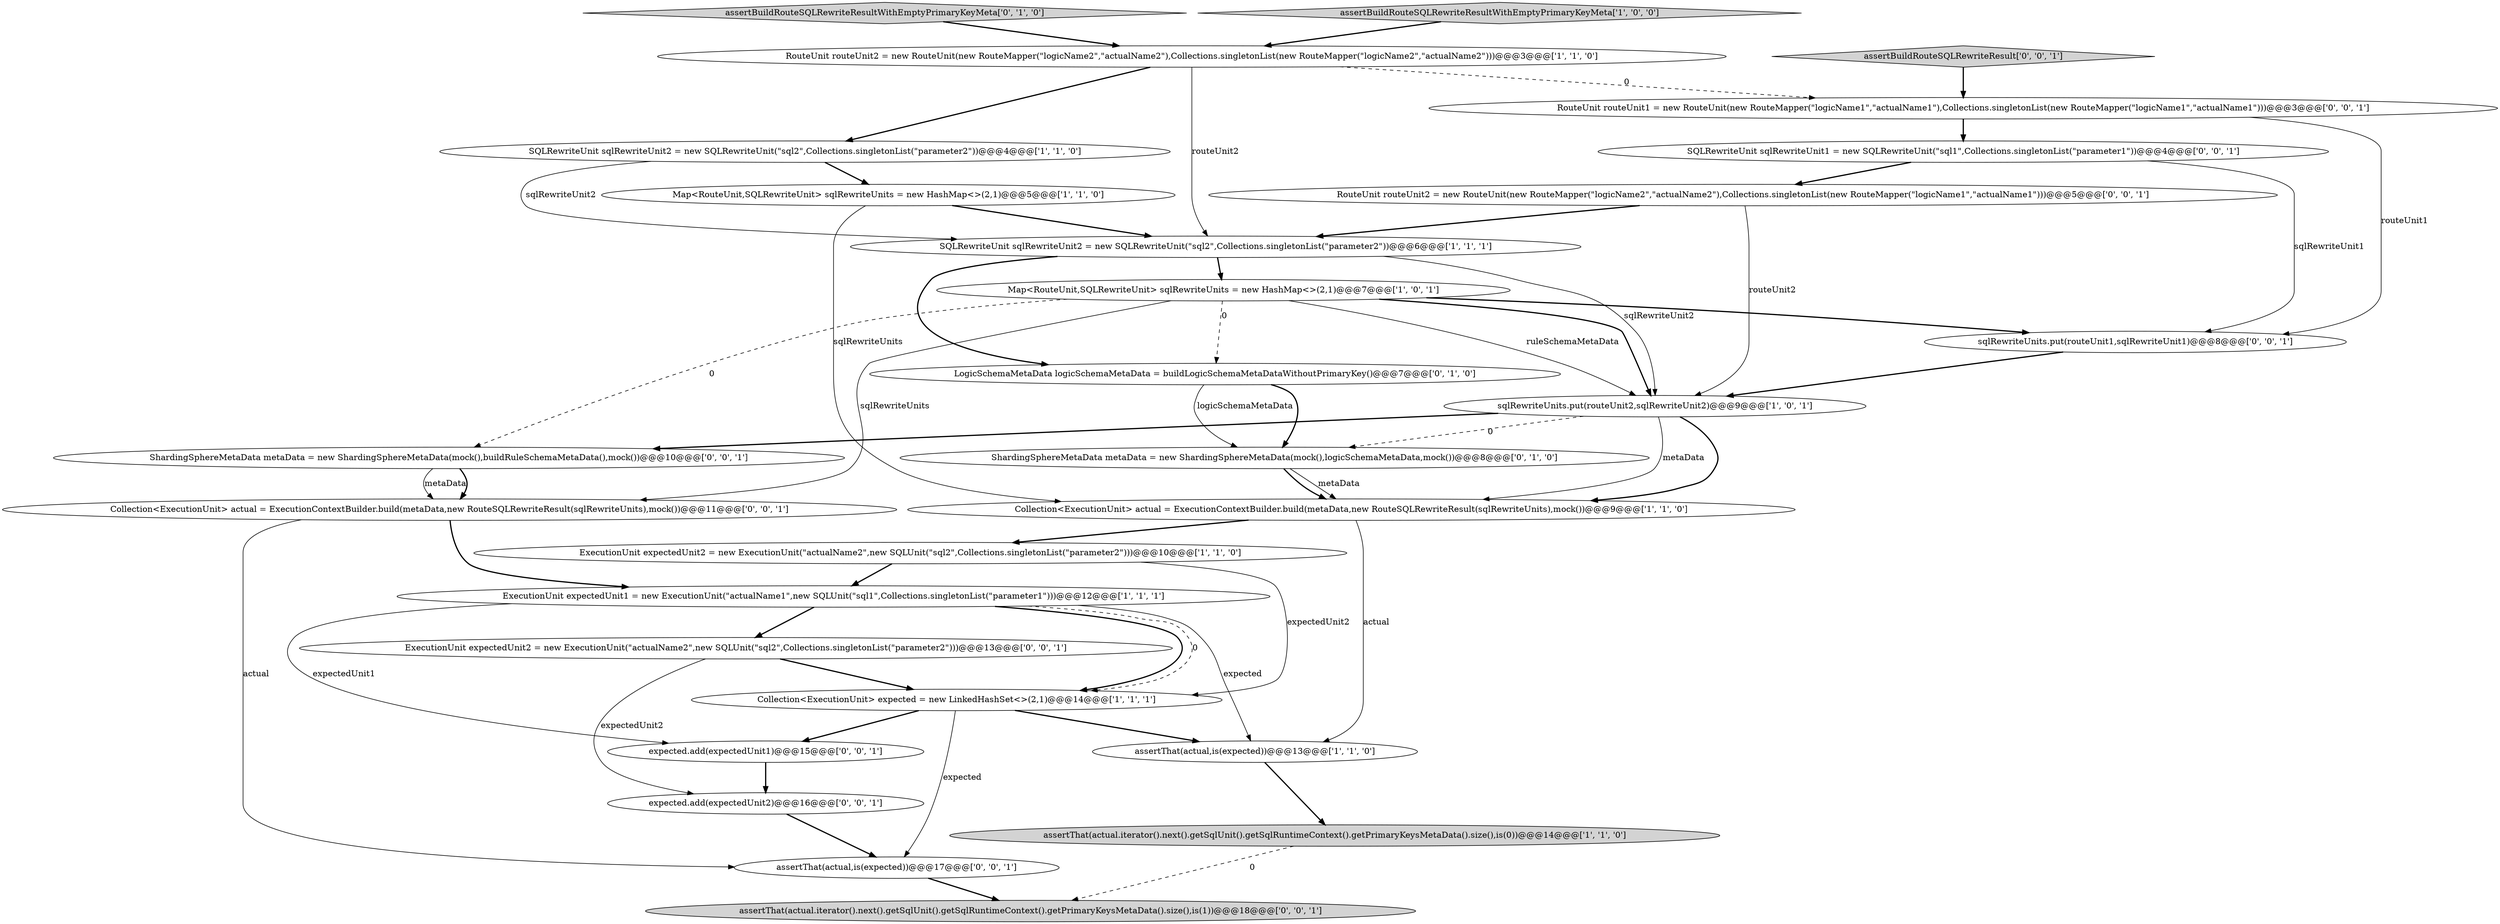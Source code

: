 digraph {
16 [style = filled, label = "RouteUnit routeUnit1 = new RouteUnit(new RouteMapper(\"logicName1\",\"actualName1\"),Collections.singletonList(new RouteMapper(\"logicName1\",\"actualName1\")))@@@3@@@['0', '0', '1']", fillcolor = white, shape = ellipse image = "AAA0AAABBB3BBB"];
9 [style = filled, label = "SQLRewriteUnit sqlRewriteUnit2 = new SQLRewriteUnit(\"sql2\",Collections.singletonList(\"parameter2\"))@@@6@@@['1', '1', '1']", fillcolor = white, shape = ellipse image = "AAA0AAABBB1BBB"];
7 [style = filled, label = "sqlRewriteUnits.put(routeUnit2,sqlRewriteUnit2)@@@9@@@['1', '0', '1']", fillcolor = white, shape = ellipse image = "AAA0AAABBB1BBB"];
2 [style = filled, label = "Collection<ExecutionUnit> expected = new LinkedHashSet<>(2,1)@@@14@@@['1', '1', '1']", fillcolor = white, shape = ellipse image = "AAA0AAABBB1BBB"];
10 [style = filled, label = "SQLRewriteUnit sqlRewriteUnit2 = new SQLRewriteUnit(\"sql2\",Collections.singletonList(\"parameter2\"))@@@4@@@['1', '1', '0']", fillcolor = white, shape = ellipse image = "AAA0AAABBB1BBB"];
27 [style = filled, label = "assertThat(actual,is(expected))@@@17@@@['0', '0', '1']", fillcolor = white, shape = ellipse image = "AAA0AAABBB3BBB"];
19 [style = filled, label = "assertBuildRouteSQLRewriteResult['0', '0', '1']", fillcolor = lightgray, shape = diamond image = "AAA0AAABBB3BBB"];
24 [style = filled, label = "expected.add(expectedUnit1)@@@15@@@['0', '0', '1']", fillcolor = white, shape = ellipse image = "AAA0AAABBB3BBB"];
25 [style = filled, label = "assertThat(actual.iterator().next().getSqlUnit().getSqlRuntimeContext().getPrimaryKeysMetaData().size(),is(1))@@@18@@@['0', '0', '1']", fillcolor = lightgray, shape = ellipse image = "AAA0AAABBB3BBB"];
17 [style = filled, label = "sqlRewriteUnits.put(routeUnit1,sqlRewriteUnit1)@@@8@@@['0', '0', '1']", fillcolor = white, shape = ellipse image = "AAA0AAABBB3BBB"];
11 [style = filled, label = "ExecutionUnit expectedUnit2 = new ExecutionUnit(\"actualName2\",new SQLUnit(\"sql2\",Collections.singletonList(\"parameter2\")))@@@10@@@['1', '1', '0']", fillcolor = white, shape = ellipse image = "AAA0AAABBB1BBB"];
26 [style = filled, label = "ExecutionUnit expectedUnit2 = new ExecutionUnit(\"actualName2\",new SQLUnit(\"sql2\",Collections.singletonList(\"parameter2\")))@@@13@@@['0', '0', '1']", fillcolor = white, shape = ellipse image = "AAA0AAABBB3BBB"];
13 [style = filled, label = "ShardingSphereMetaData metaData = new ShardingSphereMetaData(mock(),logicSchemaMetaData,mock())@@@8@@@['0', '1', '0']", fillcolor = white, shape = ellipse image = "AAA1AAABBB2BBB"];
12 [style = filled, label = "assertThat(actual,is(expected))@@@13@@@['1', '1', '0']", fillcolor = white, shape = ellipse image = "AAA0AAABBB1BBB"];
14 [style = filled, label = "assertBuildRouteSQLRewriteResultWithEmptyPrimaryKeyMeta['0', '1', '0']", fillcolor = lightgray, shape = diamond image = "AAA0AAABBB2BBB"];
20 [style = filled, label = "expected.add(expectedUnit2)@@@16@@@['0', '0', '1']", fillcolor = white, shape = ellipse image = "AAA0AAABBB3BBB"];
3 [style = filled, label = "Map<RouteUnit,SQLRewriteUnit> sqlRewriteUnits = new HashMap<>(2,1)@@@7@@@['1', '0', '1']", fillcolor = white, shape = ellipse image = "AAA0AAABBB1BBB"];
18 [style = filled, label = "RouteUnit routeUnit2 = new RouteUnit(new RouteMapper(\"logicName2\",\"actualName2\"),Collections.singletonList(new RouteMapper(\"logicName1\",\"actualName1\")))@@@5@@@['0', '0', '1']", fillcolor = white, shape = ellipse image = "AAA0AAABBB3BBB"];
6 [style = filled, label = "ExecutionUnit expectedUnit1 = new ExecutionUnit(\"actualName1\",new SQLUnit(\"sql1\",Collections.singletonList(\"parameter1\")))@@@12@@@['1', '1', '1']", fillcolor = white, shape = ellipse image = "AAA0AAABBB1BBB"];
0 [style = filled, label = "assertBuildRouteSQLRewriteResultWithEmptyPrimaryKeyMeta['1', '0', '0']", fillcolor = lightgray, shape = diamond image = "AAA0AAABBB1BBB"];
22 [style = filled, label = "SQLRewriteUnit sqlRewriteUnit1 = new SQLRewriteUnit(\"sql1\",Collections.singletonList(\"parameter1\"))@@@4@@@['0', '0', '1']", fillcolor = white, shape = ellipse image = "AAA0AAABBB3BBB"];
8 [style = filled, label = "assertThat(actual.iterator().next().getSqlUnit().getSqlRuntimeContext().getPrimaryKeysMetaData().size(),is(0))@@@14@@@['1', '1', '0']", fillcolor = lightgray, shape = ellipse image = "AAA0AAABBB1BBB"];
5 [style = filled, label = "RouteUnit routeUnit2 = new RouteUnit(new RouteMapper(\"logicName2\",\"actualName2\"),Collections.singletonList(new RouteMapper(\"logicName2\",\"actualName2\")))@@@3@@@['1', '1', '0']", fillcolor = white, shape = ellipse image = "AAA0AAABBB1BBB"];
15 [style = filled, label = "LogicSchemaMetaData logicSchemaMetaData = buildLogicSchemaMetaDataWithoutPrimaryKey()@@@7@@@['0', '1', '0']", fillcolor = white, shape = ellipse image = "AAA1AAABBB2BBB"];
23 [style = filled, label = "Collection<ExecutionUnit> actual = ExecutionContextBuilder.build(metaData,new RouteSQLRewriteResult(sqlRewriteUnits),mock())@@@11@@@['0', '0', '1']", fillcolor = white, shape = ellipse image = "AAA0AAABBB3BBB"];
21 [style = filled, label = "ShardingSphereMetaData metaData = new ShardingSphereMetaData(mock(),buildRuleSchemaMetaData(),mock())@@@10@@@['0', '0', '1']", fillcolor = white, shape = ellipse image = "AAA0AAABBB3BBB"];
4 [style = filled, label = "Collection<ExecutionUnit> actual = ExecutionContextBuilder.build(metaData,new RouteSQLRewriteResult(sqlRewriteUnits),mock())@@@9@@@['1', '1', '0']", fillcolor = white, shape = ellipse image = "AAA0AAABBB1BBB"];
1 [style = filled, label = "Map<RouteUnit,SQLRewriteUnit> sqlRewriteUnits = new HashMap<>(2,1)@@@5@@@['1', '1', '0']", fillcolor = white, shape = ellipse image = "AAA0AAABBB1BBB"];
14->5 [style = bold, label=""];
13->4 [style = solid, label="metaData"];
20->27 [style = bold, label=""];
3->7 [style = solid, label="ruleSchemaMetaData"];
5->16 [style = dashed, label="0"];
3->23 [style = solid, label="sqlRewriteUnits"];
16->17 [style = solid, label="routeUnit1"];
22->17 [style = solid, label="sqlRewriteUnit1"];
1->9 [style = bold, label=""];
13->4 [style = bold, label=""];
26->2 [style = bold, label=""];
27->25 [style = bold, label=""];
1->4 [style = solid, label="sqlRewriteUnits"];
6->24 [style = solid, label="expectedUnit1"];
26->20 [style = solid, label="expectedUnit2"];
24->20 [style = bold, label=""];
6->26 [style = bold, label=""];
15->13 [style = solid, label="logicSchemaMetaData"];
4->11 [style = bold, label=""];
9->3 [style = bold, label=""];
9->7 [style = solid, label="sqlRewriteUnit2"];
3->21 [style = dashed, label="0"];
9->15 [style = bold, label=""];
8->25 [style = dashed, label="0"];
16->22 [style = bold, label=""];
11->6 [style = bold, label=""];
5->10 [style = bold, label=""];
3->7 [style = bold, label=""];
7->21 [style = bold, label=""];
10->9 [style = solid, label="sqlRewriteUnit2"];
4->12 [style = solid, label="actual"];
7->13 [style = dashed, label="0"];
6->2 [style = bold, label=""];
19->16 [style = bold, label=""];
6->2 [style = dashed, label="0"];
10->1 [style = bold, label=""];
3->17 [style = bold, label=""];
18->9 [style = bold, label=""];
23->6 [style = bold, label=""];
11->2 [style = solid, label="expectedUnit2"];
6->12 [style = solid, label="expected"];
7->4 [style = bold, label=""];
5->9 [style = solid, label="routeUnit2"];
15->13 [style = bold, label=""];
22->18 [style = bold, label=""];
21->23 [style = solid, label="metaData"];
3->15 [style = dashed, label="0"];
2->24 [style = bold, label=""];
0->5 [style = bold, label=""];
17->7 [style = bold, label=""];
18->7 [style = solid, label="routeUnit2"];
21->23 [style = bold, label=""];
2->27 [style = solid, label="expected"];
12->8 [style = bold, label=""];
7->4 [style = solid, label="metaData"];
2->12 [style = bold, label=""];
23->27 [style = solid, label="actual"];
}
